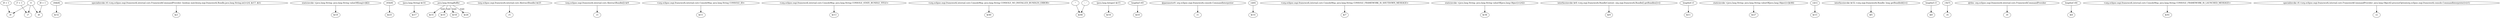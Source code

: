 digraph g {
0[label="0"]
1[label="i9"]
0->1[label=""]
2[label="r44[i8]"]
3[label="$r32"]
2->3[label=""]
4[label="specialinvoke r0.<org.eclipse.osgi.framework.internal.core.FrameworkCommandProvider: boolean match(org.osgi.framework.Bundle,java.lang.String,int)>(r4, $r17, $i1)"]
5[label="$z1"]
4->5[label=""]
6[label="staticinvoke <java.lang.String: java.lang.String valueOf(long)>($l2)"]
7[label="$r19"]
6->7[label=""]
8[label="r45[i9]"]
9[label="$r25"]
8->9[label=""]
10[label="(java.lang.String) $r14"]
11[label="$r17"]
10->11[label=""]
12[label="java.lang.StringBuffer"]
13[label="$r31"]
12->13[label="type"]
14[label="i8 + 1"]
15[label="i8"]
14->15[label=""]
16[label="(org.eclipse.osgi.framework.internal.core.AbstractBundle) $r25"]
17[label="r5"]
16->17[label=""]
18[label="(org.eclipse.osgi.framework.internal.core.AbstractBundle[]) $r9"]
19[label="r3"]
18->19[label=""]
20[label="i7 + 1"]
21[label="i7"]
20->21[label=""]
22[label="<org.eclipse.osgi.framework.internal.core.ConsoleMsg: java.lang.String CONSOLE_ID>"]
23[label="$r11"]
22->23[label=""]
24[label="<org.eclipse.osgi.framework.internal.core.ConsoleMsg: java.lang.String CONSOLE_STATE_BUNDLE_TITLE>"]
25[label="$r13"]
24->25[label=""]
26[label="<org.eclipse.osgi.framework.internal.core.ConsoleMsg: java.lang.String CONSOLE_NO_INSTALLED_BUNDLES_ERROR>"]
27[label="$r40"]
26->27[label=""]
28[label="''"]
29[label="$r46"]
28->29[label=""]
0->21[label=""]
30[label="(java.lang.Integer) $r15"]
31[label="$r16"]
30->31[label=""]
32[label="$r35"]
12->32[label="type"]
33[label="lengthof r45"]
34[label="$i10"]
33->34[label=""]
35[label="@parameter0: org.eclipse.osgi.framework.console.CommandInterpreter"]
36[label="r1"]
35->36[label=""]
37[label="r2[0]"]
38[label="$r14"]
37->38[label=""]
39[label="<org.eclipse.osgi.framework.internal.core.ConsoleMsg: java.lang.String CONSOLE_FRAMEWORK_IS_SHUTDOWN_MESSAGE>"]
40[label="$r7"]
39->40[label=""]
41[label="staticinvoke <java.lang.String: java.lang.String valueOf(java.lang.Object)>(r42)"]
42[label="$r36"]
41->42[label=""]
43[label="interfaceinvoke $r8.<org.osgi.framework.BundleContext: org.osgi.framework.Bundle[] getBundles()>()"]
44[label="$r9"]
43->44[label=""]
45[label="', '"]
45->29[label=""]
46[label="lengthof r3"]
47[label="$i11"]
46->47[label=""]
48[label="staticinvoke <java.lang.String: java.lang.String valueOf(java.lang.Object)>($r46)"]
49[label="$r27"]
48->49[label=""]
50[label="r2[1]"]
51[label="$r15"]
50->51[label=""]
52[label="$r18"]
12->52[label="type"]
53[label="$r26"]
12->53[label="type"]
54[label="interfaceinvoke $r32.<org.osgi.framework.Bundle: long getBundleId()>()"]
55[label="$l5"]
54->55[label=""]
56[label="lengthof r3"]
57[label="$i0"]
56->57[label=""]
58[label="r3[i7]"]
59[label="r4"]
58->59[label=""]
0->15[label=""]
60[label="@this: org.eclipse.osgi.framework.internal.core.FrameworkCommandProvider"]
61[label="r0"]
60->61[label=""]
62[label="i9 + 1"]
62->1[label=""]
63[label="lengthof r44"]
64[label="$i4"]
63->64[label=""]
65[label="<org.eclipse.osgi.framework.internal.core.ConsoleMsg: java.lang.String CONSOLE_FRAMEWORK_IS_LAUNCHED_MESSAGE>"]
66[label="$r41"]
65->66[label=""]
67[label="specialinvoke r0.<org.eclipse.osgi.framework.internal.core.FrameworkCommandProvider: java.lang.Object[] processOption(org.eclipse.osgi.framework.console.CommandInterpreter)>(r1)"]
68[label="r2"]
67->68[label=""]
}